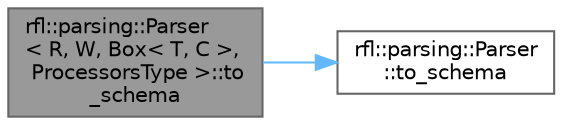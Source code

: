 digraph "rfl::parsing::Parser&lt; R, W, Box&lt; T, C &gt;, ProcessorsType &gt;::to_schema"
{
 // LATEX_PDF_SIZE
  bgcolor="transparent";
  edge [fontname=Helvetica,fontsize=10,labelfontname=Helvetica,labelfontsize=10];
  node [fontname=Helvetica,fontsize=10,shape=box,height=0.2,width=0.4];
  rankdir="LR";
  Node1 [id="Node000001",label="rfl::parsing::Parser\l\< R, W, Box\< T, C \>,\l ProcessorsType \>::to\l_schema",height=0.2,width=0.4,color="gray40", fillcolor="grey60", style="filled", fontcolor="black",tooltip=" "];
  Node1 -> Node2 [id="edge2_Node000001_Node000002",color="steelblue1",style="solid",tooltip=" "];
  Node2 [id="Node000002",label="rfl::parsing::Parser\l::to_schema",height=0.2,width=0.4,color="grey40", fillcolor="white", style="filled",URL="$structrfl_1_1parsing_1_1_parser.html#a1dafff3e2ac5cc6e4cf8472870a2481f",tooltip="Generates a schema for the underlying type."];
}
